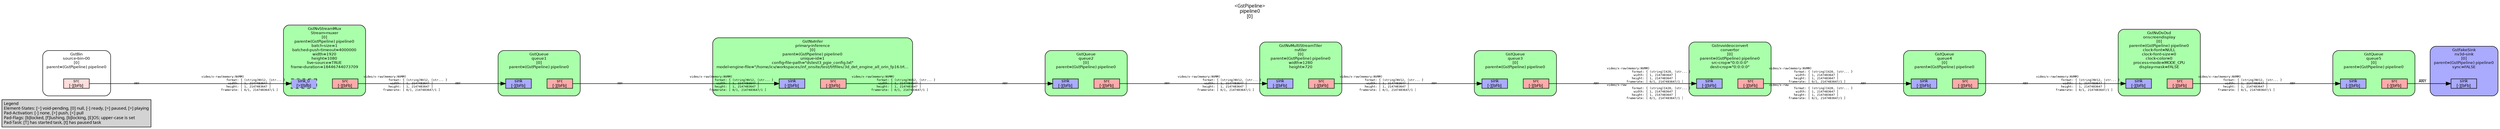 digraph pipeline {
  rankdir=LR;
  fontname="sans";
  fontsize="10";
  labelloc=t;
  nodesep=.1;
  ranksep=.2;
  label="<GstPipeline>\npipeline0\n[0]";
  node [style="filled,rounded", shape=box, fontsize="9", fontname="sans", margin="0.0,0.0"];
  edge [labelfontsize="6", fontsize="9", fontname="monospace"];
  
  legend [
    pos="0,0!",
    margin="0.05,0.05",
    style="filled",
    label="Legend\lElement-States: [~] void-pending, [0] null, [-] ready, [=] paused, [>] playing\lPad-Activation: [-] none, [>] push, [<] pull\lPad-Flags: [b]locked, [f]lushing, [b]locking, [E]OS; upper-case is set\lPad-Task: [T] has started task, [t] has paused task\l",
  ];
  subgraph cluster_nv3d_sink_0x1eced630 {
    fontname="Bitstream Vera Sans";
    fontsize="8";
    style="filled,rounded";
    color=black;
    label="GstFakeSink\nnv3d-sink\n[0]\nparent=(GstPipeline) pipeline0\nsync=FALSE";
    subgraph cluster_nv3d_sink_0x1eced630_sink {
      label="";
      style="invis";
      nv3d_sink_0x1eced630_sink_0x1ec11140 [color=black, fillcolor="#aaaaff", label="sink\n[-][bFb]", height="0.2", style="filled,solid"];
    }

    fillcolor="#aaaaff";
  }

  subgraph cluster_onscreendisplay_0x1ec2bf70 {
    fontname="Bitstream Vera Sans";
    fontsize="8";
    style="filled,rounded";
    color=black;
    label="GstNvDsOsd\nonscreendisplay\n[0]\nparent=(GstPipeline) pipeline0\nclock-font=NULL\nclock-font-size=0\nclock-color=0\nprocess-mode=MODE_CPU\ndisplay-mask=FALSE";
    subgraph cluster_onscreendisplay_0x1ec2bf70_sink {
      label="";
      style="invis";
      onscreendisplay_0x1ec2bf70_sink_0x1ec10ca0 [color=black, fillcolor="#aaaaff", label="sink\n[-][bFb]", height="0.2", style="filled,solid"];
    }

    subgraph cluster_onscreendisplay_0x1ec2bf70_src {
      label="";
      style="invis";
      onscreendisplay_0x1ec2bf70_src_0x1ec10ef0 [color=black, fillcolor="#ffaaaa", label="src\n[-][bFb]", height="0.2", style="filled,solid"];
    }

    onscreendisplay_0x1ec2bf70_sink_0x1ec10ca0 -> onscreendisplay_0x1ec2bf70_src_0x1ec10ef0 [style="invis"];
    fillcolor="#aaffaa";
  }

  onscreendisplay_0x1ec2bf70_src_0x1ec10ef0 -> queue5_0x1e378c50_sink_0x1e3598e0 [labeldistance="10", labelangle="0", label="                                                  ", taillabel="video/x-raw(memory:NVMM)\l              format: { (string)NV12, (str... }\l               width: [ 1, 2147483647 ]\l              height: [ 1, 2147483647 ]\l           framerate: [ 0/1, 2147483647/1 ]\l", headlabel="ANY"]
  subgraph cluster_convertor_0x1ec1f040 {
    fontname="Bitstream Vera Sans";
    fontsize="8";
    style="filled,rounded";
    color=black;
    label="Gstnvvideoconvert\nconvertor\n[0]\nparent=(GstPipeline) pipeline0\nsrc-crop=\"0:0:0:0\"\ndest-crop=\"0:0:0:0\"";
    subgraph cluster_convertor_0x1ec1f040_sink {
      label="";
      style="invis";
      convertor_0x1ec1f040_sink_0x1ec10800 [color=black, fillcolor="#aaaaff", label="sink\n[-][bFb]", height="0.2", style="filled,solid"];
    }

    subgraph cluster_convertor_0x1ec1f040_src {
      label="";
      style="invis";
      convertor_0x1ec1f040_src_0x1ec10a50 [color=black, fillcolor="#ffaaaa", label="src\n[-][bFb]", height="0.2", style="filled,solid"];
    }

    convertor_0x1ec1f040_sink_0x1ec10800 -> convertor_0x1ec1f040_src_0x1ec10a50 [style="invis"];
    fillcolor="#aaffaa";
  }

  convertor_0x1ec1f040_src_0x1ec10a50 -> queue4_0x1e378950_sink_0x1e359440 [labeldistance="10", labelangle="0", label="                                                  ", taillabel="video/x-raw(memory:NVMM)\l              format: { (string)I420, (str... }\l               width: [ 1, 2147483647 ]\l              height: [ 1, 2147483647 ]\l           framerate: [ 0/1, 2147483647/1 ]\lvideo/x-raw\l              format: { (string)I420, (str... }\l               width: [ 1, 2147483647 ]\l              height: [ 1, 2147483647 ]\l           framerate: [ 0/1, 2147483647/1 ]\l", headlabel="ANY"]
  subgraph cluster_nvtiler_0x1ec090d0 {
    fontname="Bitstream Vera Sans";
    fontsize="8";
    style="filled,rounded";
    color=black;
    label="GstNvMultiStreamTiler\nnvtiler\n[0]\nparent=(GstPipeline) pipeline0\nwidth=1280\nheight=720";
    subgraph cluster_nvtiler_0x1ec090d0_sink {
      label="";
      style="invis";
      nvtiler_0x1ec090d0_sink_0x1ec10360 [color=black, fillcolor="#aaaaff", label="sink\n[-][bFb]", height="0.2", style="filled,solid"];
    }

    subgraph cluster_nvtiler_0x1ec090d0_src {
      label="";
      style="invis";
      nvtiler_0x1ec090d0_src_0x1ec105b0 [color=black, fillcolor="#ffaaaa", label="src\n[-][bFb]", height="0.2", style="filled,solid"];
    }

    nvtiler_0x1ec090d0_sink_0x1ec10360 -> nvtiler_0x1ec090d0_src_0x1ec105b0 [style="invis"];
    fillcolor="#aaffaa";
  }

  nvtiler_0x1ec090d0_src_0x1ec105b0 -> queue3_0x1e378650_sink_0x1e358fa0 [labeldistance="10", labelangle="0", label="                                                  ", taillabel="video/x-raw(memory:NVMM)\l              format: { (string)NV12, (str... }\l               width: [ 1, 2147483647 ]\l              height: [ 1, 2147483647 ]\l           framerate: [ 0/1, 2147483647/1 ]\l", headlabel="ANY"]
  subgraph cluster_primary_inference_0x1ebe96f0 {
    fontname="Bitstream Vera Sans";
    fontsize="8";
    style="filled,rounded";
    color=black;
    label="GstNvInfer\nprimary-inference\n[0]\nparent=(GstPipeline) pipeline0\nunique-id=1\nconfig-file-path=\"dstest3_pgie_config.txt\"\nmodel-engine-file=\"/home/icv/workspaces/inf_onsite/test/trtfiles/3d_det_engine_all_orin_fp16.trt\…";
    subgraph cluster_primary_inference_0x1ebe96f0_sink {
      label="";
      style="invis";
      primary_inference_0x1ebe96f0_sink_0x1e359d80 [color=black, fillcolor="#aaaaff", label="sink\n[-][bFb]", height="0.2", style="filled,solid"];
    }

    subgraph cluster_primary_inference_0x1ebe96f0_src {
      label="";
      style="invis";
      primary_inference_0x1ebe96f0_src_0x1ec10110 [color=black, fillcolor="#ffaaaa", label="src\n[-][bFb]", height="0.2", style="filled,solid"];
    }

    primary_inference_0x1ebe96f0_sink_0x1e359d80 -> primary_inference_0x1ebe96f0_src_0x1ec10110 [style="invis"];
    fillcolor="#aaffaa";
  }

  primary_inference_0x1ebe96f0_src_0x1ec10110 -> queue2_0x1e378350_sink_0x1e358b00 [labeldistance="10", labelangle="0", label="                                                  ", taillabel="video/x-raw(memory:NVMM)\l              format: { (string)NV12, (str... }\l               width: [ 1, 2147483647 ]\l              height: [ 1, 2147483647 ]\l           framerate: [ 0/1, 2147483647/1 ]\l", headlabel="ANY"]
  subgraph cluster_queue5_0x1e378c50 {
    fontname="Bitstream Vera Sans";
    fontsize="8";
    style="filled,rounded";
    color=black;
    label="GstQueue\nqueue5\n[0]\nparent=(GstPipeline) pipeline0";
    subgraph cluster_queue5_0x1e378c50_sink {
      label="";
      style="invis";
      queue5_0x1e378c50_sink_0x1e3598e0 [color=black, fillcolor="#aaaaff", label="sink\n[-][bFb]", height="0.2", style="filled,solid"];
    }

    subgraph cluster_queue5_0x1e378c50_src {
      label="";
      style="invis";
      queue5_0x1e378c50_src_0x1e359b30 [color=black, fillcolor="#ffaaaa", label="src\n[-][bFb]", height="0.2", style="filled,solid"];
    }

    queue5_0x1e378c50_sink_0x1e3598e0 -> queue5_0x1e378c50_src_0x1e359b30 [style="invis"];
    fillcolor="#aaffaa";
  }

  queue5_0x1e378c50_src_0x1e359b30 -> nv3d_sink_0x1eced630_sink_0x1ec11140 [label="ANY"]
  subgraph cluster_queue4_0x1e378950 {
    fontname="Bitstream Vera Sans";
    fontsize="8";
    style="filled,rounded";
    color=black;
    label="GstQueue\nqueue4\n[0]\nparent=(GstPipeline) pipeline0";
    subgraph cluster_queue4_0x1e378950_sink {
      label="";
      style="invis";
      queue4_0x1e378950_sink_0x1e359440 [color=black, fillcolor="#aaaaff", label="sink\n[-][bFb]", height="0.2", style="filled,solid"];
    }

    subgraph cluster_queue4_0x1e378950_src {
      label="";
      style="invis";
      queue4_0x1e378950_src_0x1e359690 [color=black, fillcolor="#ffaaaa", label="src\n[-][bFb]", height="0.2", style="filled,solid"];
    }

    queue4_0x1e378950_sink_0x1e359440 -> queue4_0x1e378950_src_0x1e359690 [style="invis"];
    fillcolor="#aaffaa";
  }

  queue4_0x1e378950_src_0x1e359690 -> onscreendisplay_0x1ec2bf70_sink_0x1ec10ca0 [labeldistance="10", labelangle="0", label="                                                  ", taillabel="ANY", headlabel="video/x-raw(memory:NVMM)\l              format: { (string)NV12, (str... }\l               width: [ 1, 2147483647 ]\l              height: [ 1, 2147483647 ]\l           framerate: [ 0/1, 2147483647/1 ]\l"]
  subgraph cluster_queue3_0x1e378650 {
    fontname="Bitstream Vera Sans";
    fontsize="8";
    style="filled,rounded";
    color=black;
    label="GstQueue\nqueue3\n[0]\nparent=(GstPipeline) pipeline0";
    subgraph cluster_queue3_0x1e378650_sink {
      label="";
      style="invis";
      queue3_0x1e378650_sink_0x1e358fa0 [color=black, fillcolor="#aaaaff", label="sink\n[-][bFb]", height="0.2", style="filled,solid"];
    }

    subgraph cluster_queue3_0x1e378650_src {
      label="";
      style="invis";
      queue3_0x1e378650_src_0x1e3591f0 [color=black, fillcolor="#ffaaaa", label="src\n[-][bFb]", height="0.2", style="filled,solid"];
    }

    queue3_0x1e378650_sink_0x1e358fa0 -> queue3_0x1e378650_src_0x1e3591f0 [style="invis"];
    fillcolor="#aaffaa";
  }

  queue3_0x1e378650_src_0x1e3591f0 -> convertor_0x1ec1f040_sink_0x1ec10800 [labeldistance="10", labelangle="0", label="                                                  ", taillabel="ANY", headlabel="video/x-raw(memory:NVMM)\l              format: { (string)I420, (str... }\l               width: [ 1, 2147483647 ]\l              height: [ 1, 2147483647 ]\l           framerate: [ 0/1, 2147483647/1 ]\lvideo/x-raw\l              format: { (string)I420, (str... }\l               width: [ 1, 2147483647 ]\l              height: [ 1, 2147483647 ]\l           framerate: [ 0/1, 2147483647/1 ]\l"]
  subgraph cluster_queue2_0x1e378350 {
    fontname="Bitstream Vera Sans";
    fontsize="8";
    style="filled,rounded";
    color=black;
    label="GstQueue\nqueue2\n[0]\nparent=(GstPipeline) pipeline0";
    subgraph cluster_queue2_0x1e378350_sink {
      label="";
      style="invis";
      queue2_0x1e378350_sink_0x1e358b00 [color=black, fillcolor="#aaaaff", label="sink\n[-][bFb]", height="0.2", style="filled,solid"];
    }

    subgraph cluster_queue2_0x1e378350_src {
      label="";
      style="invis";
      queue2_0x1e378350_src_0x1e358d50 [color=black, fillcolor="#ffaaaa", label="src\n[-][bFb]", height="0.2", style="filled,solid"];
    }

    queue2_0x1e378350_sink_0x1e358b00 -> queue2_0x1e378350_src_0x1e358d50 [style="invis"];
    fillcolor="#aaffaa";
  }

  queue2_0x1e378350_src_0x1e358d50 -> nvtiler_0x1ec090d0_sink_0x1ec10360 [labeldistance="10", labelangle="0", label="                                                  ", taillabel="ANY", headlabel="video/x-raw(memory:NVMM)\l              format: { (string)NV12, (str... }\l               width: [ 1, 2147483647 ]\l              height: [ 1, 2147483647 ]\l           framerate: [ 0/1, 2147483647/1 ]\l"]
  subgraph cluster_queue1_0x1e378050 {
    fontname="Bitstream Vera Sans";
    fontsize="8";
    style="filled,rounded";
    color=black;
    label="GstQueue\nqueue1\n[0]\nparent=(GstPipeline) pipeline0";
    subgraph cluster_queue1_0x1e378050_sink {
      label="";
      style="invis";
      queue1_0x1e378050_sink_0x1e358660 [color=black, fillcolor="#aaaaff", label="sink\n[-][bFb]", height="0.2", style="filled,solid"];
    }

    subgraph cluster_queue1_0x1e378050_src {
      label="";
      style="invis";
      queue1_0x1e378050_src_0x1e3588b0 [color=black, fillcolor="#ffaaaa", label="src\n[-][bFb]", height="0.2", style="filled,solid"];
    }

    queue1_0x1e378050_sink_0x1e358660 -> queue1_0x1e378050_src_0x1e3588b0 [style="invis"];
    fillcolor="#aaffaa";
  }

  queue1_0x1e378050_src_0x1e3588b0 -> primary_inference_0x1ebe96f0_sink_0x1e359d80 [labeldistance="10", labelangle="0", label="                                                  ", taillabel="ANY", headlabel="video/x-raw(memory:NVMM)\l              format: { (string)NV12, (str... }\l               width: [ 1, 2147483647 ]\l              height: [ 1, 2147483647 ]\l           framerate: [ 0/1, 2147483647/1 ]\l"]
  subgraph cluster_source_bin_00_0x1e35a050 {
    fontname="Bitstream Vera Sans";
    fontsize="8";
    style="filled,rounded";
    color=black;
    label="GstBin\nsource-bin-00\n[0]\nparent=(GstPipeline) pipeline0";
    subgraph cluster_source_bin_00_0x1e35a050_src {
      label="";
      style="invis";
      source_bin_00_0x1e35a050_src_0x1e36c1c0 [color=black, fillcolor="#ffdddd", label="src\n[-][bFb]", height="0.2", style="filled,solid"];
    }

    fillcolor="#ffffff";
    subgraph cluster_uri_decode_bin_0x1e3620a0 {
      fontname="Bitstream Vera Sans";
      fontsize="8";
      style="filled,rounded";
      color=black;
      label="GstURIDecodeBin\nuri-decode-bin\n[0]\nparent=(GstBin) source-bin-00\nuri=\"rtsp://service:Icv%24%241234@192.168.0.1\"\ncaps=video/x-raw(ANY); audio/x-raw(ANY); text/x-raw(ANY); subpicture/x-dvd; subpictur…";
      fillcolor="#ffffff";
    }

  }

  source_bin_00_0x1e35a050_src_0x1e36c1c0 -> Stream_muxer_0x1e356090_sink_0_0x1e358410 [labeldistance="10", labelangle="0", label="                                                  ", taillabel="ANY", headlabel="video/x-raw(memory:NVMM)\l              format: { (string)NV12, (str... }\l               width: [ 1, 2147483647 ]\l              height: [ 1, 2147483647 ]\l           framerate: [ 0/1, 2147483647/1 ]\l"]
  subgraph cluster_Stream_muxer_0x1e356090 {
    fontname="Bitstream Vera Sans";
    fontsize="8";
    style="filled,rounded";
    color=black;
    label="GstNvStreamMux\nStream-muxer\n[0]\nparent=(GstPipeline) pipeline0\nbatch-size=1\nbatched-push-timeout=4000000\nwidth=1920\nheight=1080\nlive-source=TRUE\nframe-duration=18446744073709";
    subgraph cluster_Stream_muxer_0x1e356090_sink {
      label="";
      style="invis";
      Stream_muxer_0x1e356090_sink_0_0x1e358410 [color=black, fillcolor="#aaaaff", label="sink_0\n[>][bfb]", height="0.2", style="filled,dashed"];
    }

    subgraph cluster_Stream_muxer_0x1e356090_src {
      label="";
      style="invis";
      Stream_muxer_0x1e356090_src_0x1e3581c0 [color=black, fillcolor="#ffaaaa", label="src\n[-][bFb]", height="0.2", style="filled,solid"];
    }

    Stream_muxer_0x1e356090_sink_0_0x1e358410 -> Stream_muxer_0x1e356090_src_0x1e3581c0 [style="invis"];
    fillcolor="#aaffaa";
  }

  Stream_muxer_0x1e356090_src_0x1e3581c0 -> queue1_0x1e378050_sink_0x1e358660 [labeldistance="10", labelangle="0", label="                                                  ", taillabel="video/x-raw(memory:NVMM)\l              format: { (string)NV12, (str... }\l               width: [ 1, 2147483647 ]\l              height: [ 1, 2147483647 ]\l           framerate: [ 0/1, 2147483647/1 ]\l", headlabel="ANY"]
}
